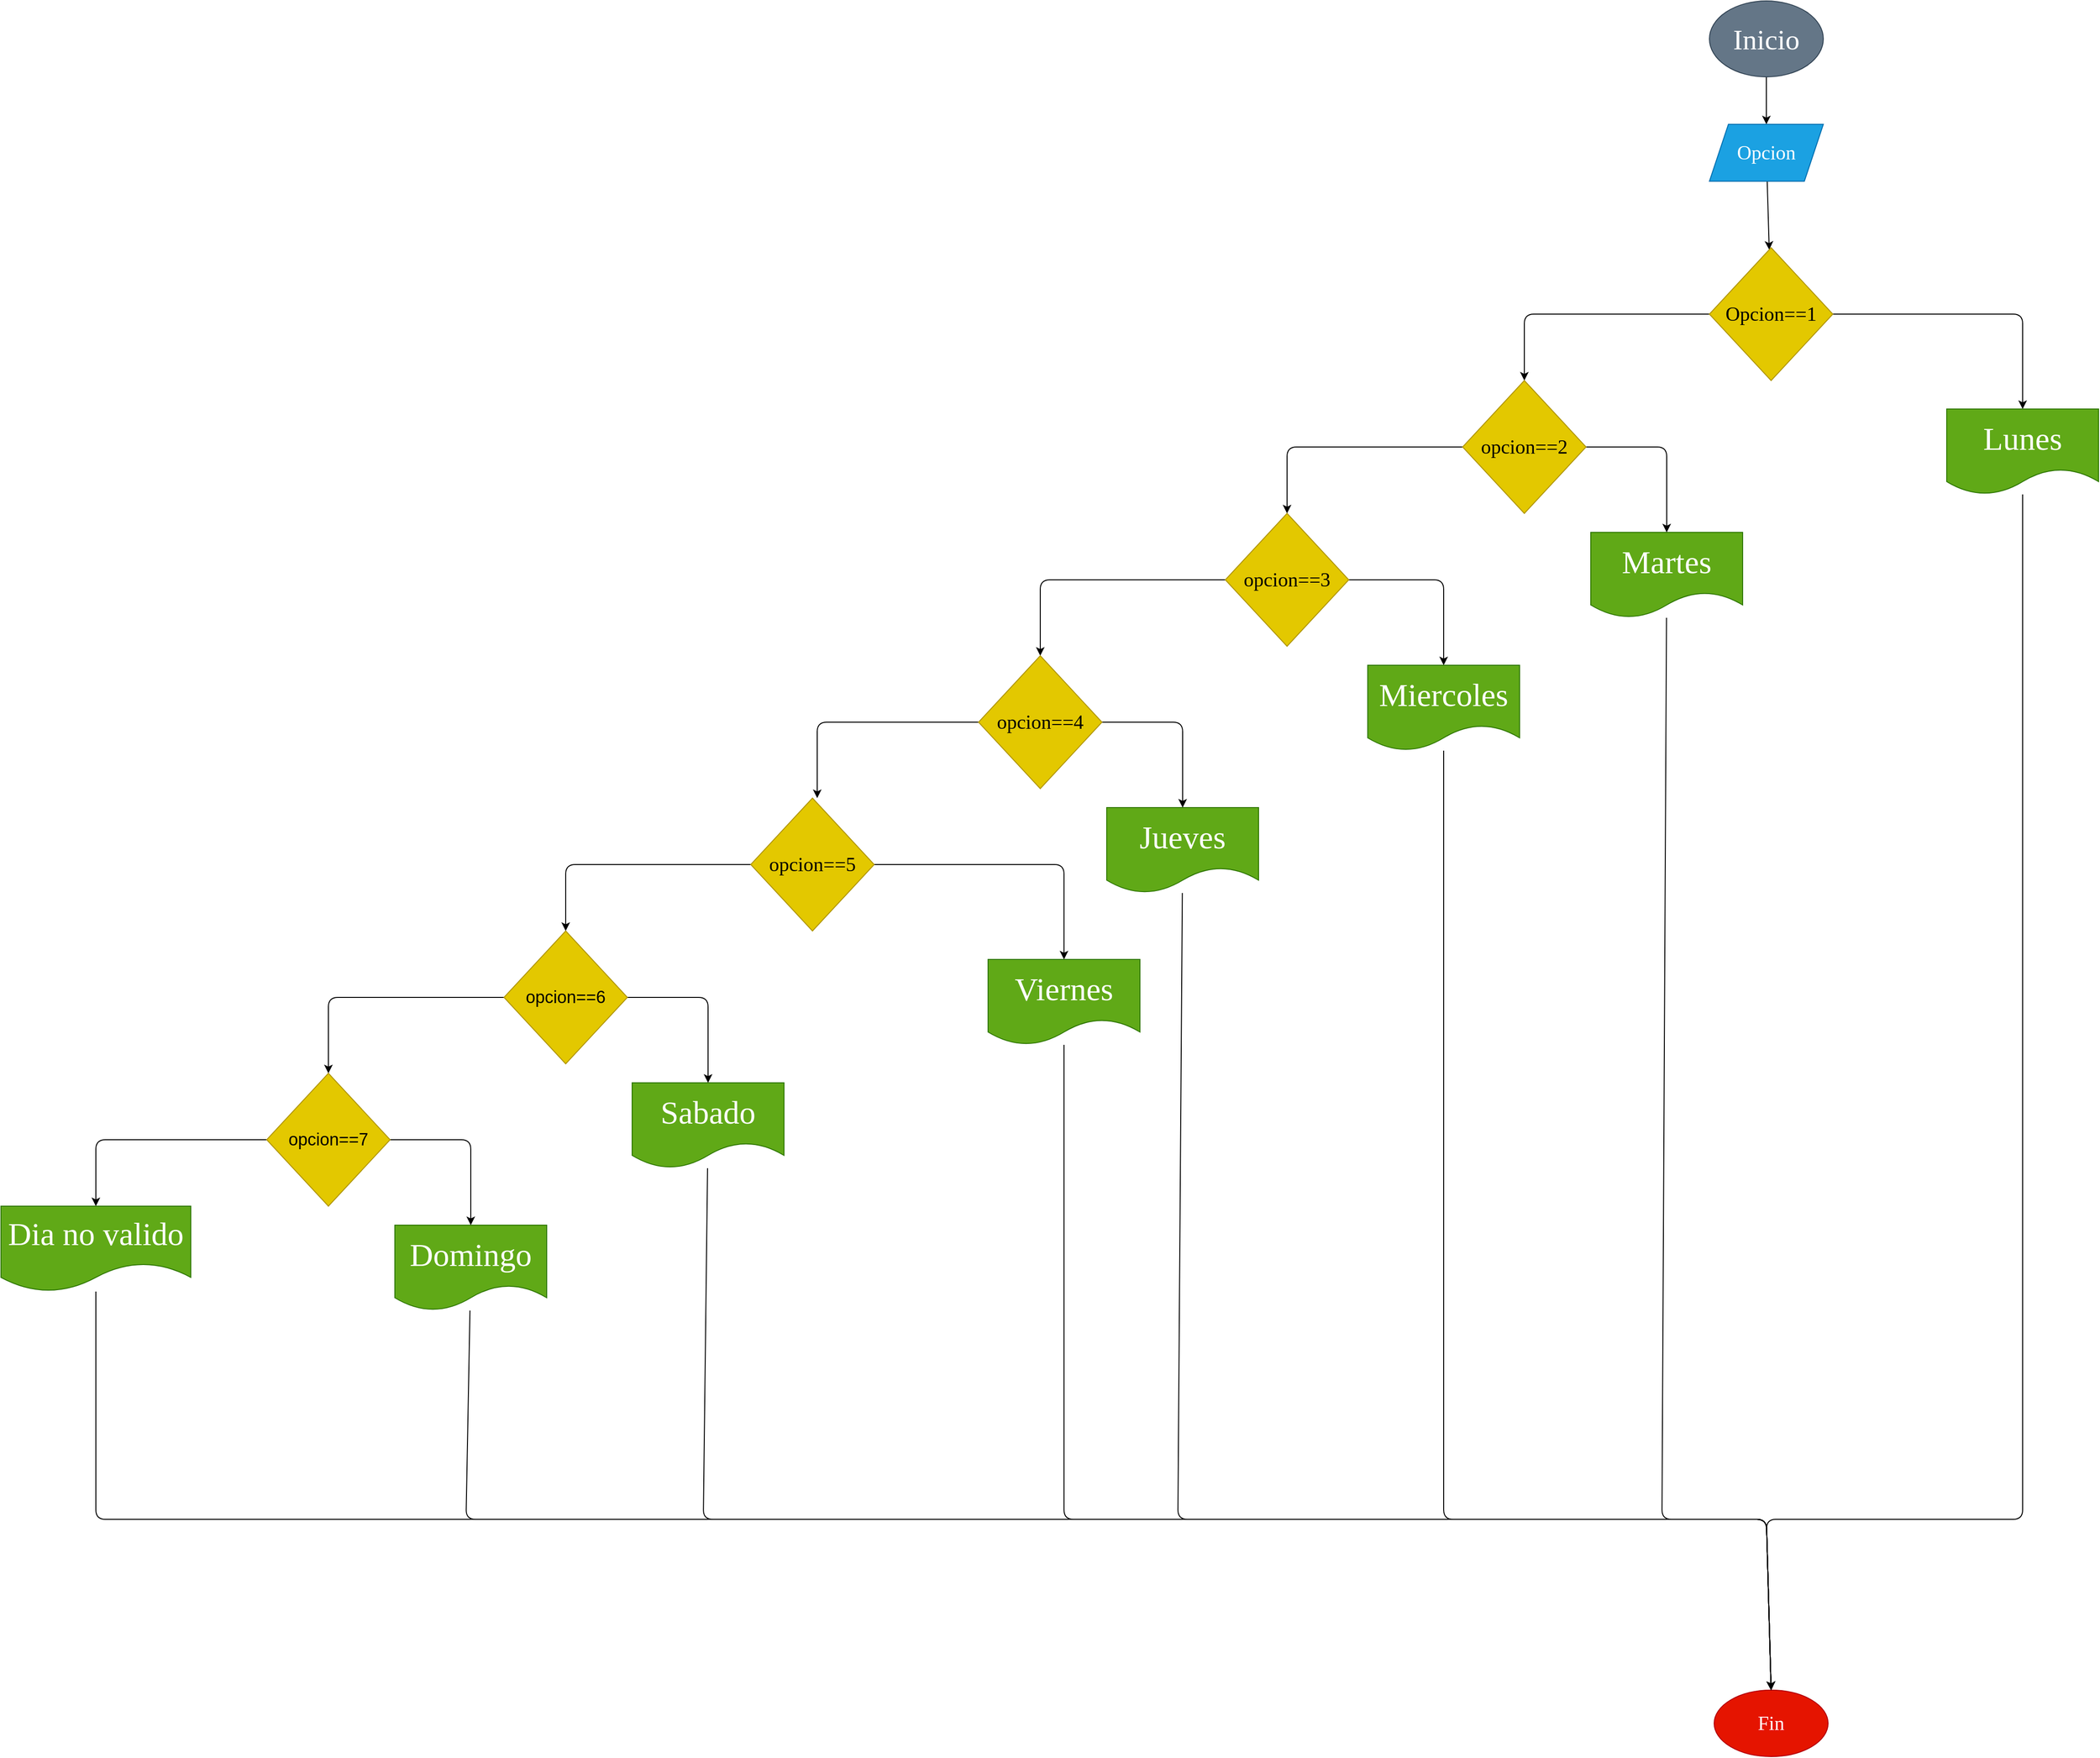 <mxfile>
    <diagram id="pAi_KdXQo00Ve_mjZ8XZ" name="Página-1">
        <mxGraphModel dx="7401" dy="2740" grid="1" gridSize="10" guides="1" tooltips="1" connect="1" arrows="1" fold="1" page="1" pageScale="1" pageWidth="827" pageHeight="1169" math="0" shadow="0">
            <root>
                <mxCell id="0"/>
                <mxCell id="1" parent="0"/>
                <mxCell id="4" value="" style="edgeStyle=none;html=1;fontSize=18;" parent="1" source="2" target="3" edge="1">
                    <mxGeometry relative="1" as="geometry"/>
                </mxCell>
                <mxCell id="2" value="&lt;font style=&quot;font-size: 30px;&quot;&gt;Inicio&lt;/font&gt;" style="ellipse;whiteSpace=wrap;html=1;fillColor=#647687;fontColor=#ffffff;strokeColor=#314354;fontFamily=Comic Sans MS;fontSize=30;" parent="1" vertex="1">
                    <mxGeometry x="250" y="80" width="120" height="80" as="geometry"/>
                </mxCell>
                <mxCell id="6" style="edgeStyle=none;html=1;fontSize=18;" parent="1" source="3" target="5" edge="1">
                    <mxGeometry relative="1" as="geometry"/>
                </mxCell>
                <mxCell id="3" value="&lt;font style=&quot;font-size: 21px&quot;&gt;Opcion&lt;/font&gt;" style="shape=parallelogram;perimeter=parallelogramPerimeter;whiteSpace=wrap;html=1;fixedSize=1;fillColor=#1ba1e2;fontColor=#ffffff;strokeColor=#006EAF;fontFamily=Comic Sans MS;fontSize=21;" parent="1" vertex="1">
                    <mxGeometry x="250" y="210" width="120" height="60" as="geometry"/>
                </mxCell>
                <mxCell id="28" style="edgeStyle=none;html=1;" parent="1" source="5" target="55" edge="1">
                    <mxGeometry relative="1" as="geometry">
                        <Array as="points">
                            <mxPoint x="580" y="410"/>
                        </Array>
                        <mxPoint x="585" y="500" as="targetPoint"/>
                    </mxGeometry>
                </mxCell>
                <mxCell id="46" style="edgeStyle=none;html=1;fontSize=18;entryX=0.5;entryY=0;entryDx=0;entryDy=0;" parent="1" source="5" target="42" edge="1">
                    <mxGeometry relative="1" as="geometry">
                        <Array as="points">
                            <mxPoint x="55" y="410"/>
                        </Array>
                        <mxPoint x="5.0" y="480" as="targetPoint"/>
                    </mxGeometry>
                </mxCell>
                <mxCell id="5" value="Opcion==1" style="rhombus;whiteSpace=wrap;html=1;fontSize=21;fillColor=#e3c800;fontColor=#000000;strokeColor=#B09500;fontFamily=Comic Sans MS;" parent="1" vertex="1">
                    <mxGeometry x="250" y="340" width="130" height="140" as="geometry"/>
                </mxCell>
                <mxCell id="23" value="Fin" style="ellipse;whiteSpace=wrap;html=1;fontSize=21;fillColor=#e51400;fontColor=#ffffff;strokeColor=#B20000;fontFamily=Comic Sans MS;" parent="1" vertex="1">
                    <mxGeometry x="255" y="1860" width="120" height="70" as="geometry"/>
                </mxCell>
                <mxCell id="113" style="edgeStyle=none;html=1;entryX=0.5;entryY=0;entryDx=0;entryDy=0;fontFamily=Comic Sans MS;fontSize=34;" edge="1" parent="1" source="37" target="23">
                    <mxGeometry relative="1" as="geometry">
                        <Array as="points">
                            <mxPoint x="200" y="1680"/>
                            <mxPoint x="310" y="1680"/>
                        </Array>
                    </mxGeometry>
                </mxCell>
                <mxCell id="37" value="Martes" style="shape=document;whiteSpace=wrap;html=1;boundedLbl=1;fontSize=34;fillColor=#60a917;fontColor=#ffffff;strokeColor=#2D7600;fontFamily=Comic Sans MS;" parent="1" vertex="1">
                    <mxGeometry x="125" y="640" width="160" height="90" as="geometry"/>
                </mxCell>
                <mxCell id="40" style="edgeStyle=none;html=1;" parent="1" source="42" target="37" edge="1">
                    <mxGeometry relative="1" as="geometry">
                        <Array as="points">
                            <mxPoint x="205" y="550"/>
                        </Array>
                        <mxPoint x="205" y="640" as="targetPoint"/>
                    </mxGeometry>
                </mxCell>
                <mxCell id="41" style="edgeStyle=none;html=1;fontSize=18;entryX=0.5;entryY=0;entryDx=0;entryDy=0;" parent="1" source="42" target="70" edge="1">
                    <mxGeometry relative="1" as="geometry">
                        <Array as="points">
                            <mxPoint x="-195" y="550"/>
                        </Array>
                        <mxPoint x="-200" y="620" as="targetPoint"/>
                    </mxGeometry>
                </mxCell>
                <mxCell id="42" value="opcion==2" style="rhombus;whiteSpace=wrap;html=1;fontSize=21;fillColor=#e3c800;fontColor=#000000;strokeColor=#B09500;fontFamily=Comic Sans MS;" parent="1" vertex="1">
                    <mxGeometry x="-10" y="480" width="130" height="140" as="geometry"/>
                </mxCell>
                <mxCell id="115" style="edgeStyle=none;html=1;entryX=0.5;entryY=0;entryDx=0;entryDy=0;fontFamily=Comic Sans MS;fontSize=34;" edge="1" parent="1" source="55" target="23">
                    <mxGeometry relative="1" as="geometry">
                        <Array as="points">
                            <mxPoint x="580" y="1680"/>
                            <mxPoint x="310" y="1680"/>
                        </Array>
                    </mxGeometry>
                </mxCell>
                <mxCell id="55" value="Lunes" style="shape=document;whiteSpace=wrap;html=1;boundedLbl=1;fontSize=34;fillColor=#60a917;fontColor=#ffffff;strokeColor=#2D7600;fontFamily=Comic Sans MS;" parent="1" vertex="1">
                    <mxGeometry x="500" y="510" width="160" height="90" as="geometry"/>
                </mxCell>
                <mxCell id="68" style="edgeStyle=none;html=1;" parent="1" source="70" target="79" edge="1">
                    <mxGeometry relative="1" as="geometry">
                        <Array as="points">
                            <mxPoint x="-30" y="690"/>
                        </Array>
                        <mxPoint x="75" y="790" as="targetPoint"/>
                    </mxGeometry>
                </mxCell>
                <mxCell id="69" style="edgeStyle=none;html=1;fontSize=18;entryX=0.5;entryY=0;entryDx=0;entryDy=0;" parent="1" source="70" target="76" edge="1">
                    <mxGeometry relative="1" as="geometry">
                        <Array as="points">
                            <mxPoint x="-455" y="690"/>
                        </Array>
                        <mxPoint x="-505.0" y="770" as="targetPoint"/>
                    </mxGeometry>
                </mxCell>
                <mxCell id="70" value="opcion==3" style="rhombus;whiteSpace=wrap;html=1;fontSize=21;fillColor=#e3c800;fontColor=#000000;strokeColor=#B09500;fontFamily=Comic Sans MS;" parent="1" vertex="1">
                    <mxGeometry x="-260" y="620" width="130" height="140" as="geometry"/>
                </mxCell>
                <mxCell id="109" style="edgeStyle=none;html=1;entryX=0.5;entryY=0;entryDx=0;entryDy=0;fontFamily=Comic Sans MS;fontSize=34;" edge="1" parent="1" source="73" target="23">
                    <mxGeometry relative="1" as="geometry">
                        <Array as="points">
                            <mxPoint x="-310" y="1680"/>
                            <mxPoint x="310" y="1680"/>
                        </Array>
                    </mxGeometry>
                </mxCell>
                <mxCell id="73" value="Jueves" style="shape=document;whiteSpace=wrap;html=1;boundedLbl=1;fontSize=34;fillColor=#60a917;fontColor=#ffffff;strokeColor=#2D7600;fontFamily=Comic Sans MS;" parent="1" vertex="1">
                    <mxGeometry x="-385" y="930" width="160" height="90" as="geometry"/>
                </mxCell>
                <mxCell id="74" style="edgeStyle=none;html=1;" parent="1" source="76" target="73" edge="1">
                    <mxGeometry relative="1" as="geometry">
                        <Array as="points">
                            <mxPoint x="-305" y="840"/>
                        </Array>
                        <mxPoint x="-305" y="930" as="targetPoint"/>
                    </mxGeometry>
                </mxCell>
                <mxCell id="75" style="edgeStyle=none;html=1;fontSize=18;" parent="1" source="76" edge="1">
                    <mxGeometry relative="1" as="geometry">
                        <Array as="points">
                            <mxPoint x="-690" y="840"/>
                        </Array>
                        <mxPoint x="-690" y="920" as="targetPoint"/>
                    </mxGeometry>
                </mxCell>
                <mxCell id="76" value="opcion==4" style="rhombus;whiteSpace=wrap;html=1;fontSize=21;fillColor=#e3c800;fontColor=#000000;strokeColor=#B09500;fontFamily=Comic Sans MS;" parent="1" vertex="1">
                    <mxGeometry x="-520" y="770" width="130" height="140" as="geometry"/>
                </mxCell>
                <mxCell id="111" style="edgeStyle=none;html=1;entryX=0.5;entryY=0;entryDx=0;entryDy=0;fontFamily=Comic Sans MS;fontSize=34;" edge="1" parent="1" source="79" target="23">
                    <mxGeometry relative="1" as="geometry">
                        <Array as="points">
                            <mxPoint x="-30" y="1680"/>
                            <mxPoint x="310" y="1680"/>
                        </Array>
                    </mxGeometry>
                </mxCell>
                <mxCell id="79" value="Miercoles" style="shape=document;whiteSpace=wrap;html=1;boundedLbl=1;fontSize=34;fillColor=#60a917;fontColor=#ffffff;strokeColor=#2D7600;fontFamily=Comic Sans MS;" parent="1" vertex="1">
                    <mxGeometry x="-110" y="780" width="160" height="90" as="geometry"/>
                </mxCell>
                <mxCell id="80" style="edgeStyle=none;html=1;" parent="1" source="82" target="91" edge="1">
                    <mxGeometry relative="1" as="geometry">
                        <Array as="points">
                            <mxPoint x="-430" y="990"/>
                        </Array>
                        <mxPoint x="-425" y="1080" as="targetPoint"/>
                    </mxGeometry>
                </mxCell>
                <mxCell id="81" style="edgeStyle=none;html=1;fontSize=18;entryX=0.5;entryY=0;entryDx=0;entryDy=0;" parent="1" source="82" target="88" edge="1">
                    <mxGeometry relative="1" as="geometry">
                        <Array as="points">
                            <mxPoint x="-955" y="990"/>
                        </Array>
                        <mxPoint x="-1005.0" y="1060" as="targetPoint"/>
                    </mxGeometry>
                </mxCell>
                <mxCell id="82" value="opcion==5" style="rhombus;whiteSpace=wrap;html=1;fontSize=21;fillColor=#e3c800;fontColor=#000000;strokeColor=#B09500;fontFamily=Comic Sans MS;" parent="1" vertex="1">
                    <mxGeometry x="-760" y="920" width="130" height="140" as="geometry"/>
                </mxCell>
                <mxCell id="116" style="edgeStyle=none;html=1;entryX=0.5;entryY=0;entryDx=0;entryDy=0;fontFamily=Comic Sans MS;fontSize=34;" edge="1" parent="1" source="85" target="23">
                    <mxGeometry relative="1" as="geometry">
                        <Array as="points">
                            <mxPoint x="-810" y="1680"/>
                            <mxPoint x="310" y="1680"/>
                        </Array>
                    </mxGeometry>
                </mxCell>
                <mxCell id="85" value="Sabado" style="shape=document;whiteSpace=wrap;html=1;boundedLbl=1;fontSize=34;fillColor=#60a917;fontColor=#ffffff;strokeColor=#2D7600;fontFamily=Comic Sans MS;" parent="1" vertex="1">
                    <mxGeometry x="-885" y="1220" width="160" height="90" as="geometry"/>
                </mxCell>
                <mxCell id="86" style="edgeStyle=none;html=1;" parent="1" source="88" target="85" edge="1">
                    <mxGeometry relative="1" as="geometry">
                        <Array as="points">
                            <mxPoint x="-805" y="1130"/>
                        </Array>
                        <mxPoint x="-805" y="1220" as="targetPoint"/>
                    </mxGeometry>
                </mxCell>
                <mxCell id="87" style="edgeStyle=none;html=1;fontSize=18;entryX=0.5;entryY=0;entryDx=0;entryDy=0;" parent="1" source="88" target="95" edge="1">
                    <mxGeometry relative="1" as="geometry">
                        <Array as="points">
                            <mxPoint x="-1205" y="1130"/>
                        </Array>
                        <mxPoint x="-1200" y="1210" as="targetPoint"/>
                    </mxGeometry>
                </mxCell>
                <mxCell id="88" value="opcion==6" style="rhombus;whiteSpace=wrap;html=1;fontSize=18;fillColor=#e3c800;fontColor=#000000;strokeColor=#B09500;" parent="1" vertex="1">
                    <mxGeometry x="-1020" y="1060" width="130" height="140" as="geometry"/>
                </mxCell>
                <mxCell id="107" style="edgeStyle=none;html=1;entryX=0.5;entryY=0;entryDx=0;entryDy=0;fontFamily=Comic Sans MS;fontSize=34;" edge="1" parent="1" source="91" target="23">
                    <mxGeometry relative="1" as="geometry">
                        <Array as="points">
                            <mxPoint x="-430" y="1680"/>
                            <mxPoint x="310" y="1680"/>
                        </Array>
                    </mxGeometry>
                </mxCell>
                <mxCell id="91" value="Viernes" style="shape=document;whiteSpace=wrap;html=1;boundedLbl=1;fontSize=34;fillColor=#60a917;fontColor=#ffffff;strokeColor=#2D7600;fontFamily=Comic Sans MS;" parent="1" vertex="1">
                    <mxGeometry x="-510" y="1090" width="160" height="90" as="geometry"/>
                </mxCell>
                <mxCell id="104" style="edgeStyle=none;html=1;entryX=0.5;entryY=0;entryDx=0;entryDy=0;fontFamily=Comic Sans MS;fontSize=34;" edge="1" parent="1" source="92" target="23">
                    <mxGeometry relative="1" as="geometry">
                        <Array as="points">
                            <mxPoint x="-1060" y="1680"/>
                            <mxPoint x="310" y="1680"/>
                        </Array>
                    </mxGeometry>
                </mxCell>
                <mxCell id="92" value="Domingo" style="shape=document;whiteSpace=wrap;html=1;boundedLbl=1;fontSize=34;fillColor=#60a917;fontColor=#ffffff;strokeColor=#2D7600;fontFamily=Comic Sans MS;" parent="1" vertex="1">
                    <mxGeometry x="-1135" y="1370" width="160" height="90" as="geometry"/>
                </mxCell>
                <mxCell id="93" style="edgeStyle=none;html=1;" parent="1" source="95" target="92" edge="1">
                    <mxGeometry relative="1" as="geometry">
                        <Array as="points">
                            <mxPoint x="-1055" y="1280"/>
                        </Array>
                        <mxPoint x="-1055" y="1370" as="targetPoint"/>
                    </mxGeometry>
                </mxCell>
                <mxCell id="94" style="edgeStyle=none;html=1;fontSize=18;entryX=0.5;entryY=0;entryDx=0;entryDy=0;" parent="1" source="95" target="98" edge="1">
                    <mxGeometry relative="1" as="geometry">
                        <Array as="points">
                            <mxPoint x="-1450" y="1280"/>
                        </Array>
                        <mxPoint x="-1450" y="1360" as="targetPoint"/>
                    </mxGeometry>
                </mxCell>
                <mxCell id="95" value="opcion==7" style="rhombus;whiteSpace=wrap;html=1;fontSize=18;fillColor=#e3c800;fontColor=#000000;strokeColor=#B09500;" parent="1" vertex="1">
                    <mxGeometry x="-1270" y="1210" width="130" height="140" as="geometry"/>
                </mxCell>
                <mxCell id="103" style="edgeStyle=none;html=1;fontFamily=Comic Sans MS;fontSize=34;entryX=0.5;entryY=0;entryDx=0;entryDy=0;" edge="1" parent="1" source="98" target="23">
                    <mxGeometry relative="1" as="geometry">
                        <Array as="points">
                            <mxPoint x="-1450" y="1680"/>
                            <mxPoint x="310" y="1680"/>
                        </Array>
                    </mxGeometry>
                </mxCell>
                <mxCell id="98" value="Dia no valido" style="shape=document;whiteSpace=wrap;html=1;boundedLbl=1;fontSize=34;fillColor=#60a917;size=0.333;fontColor=#ffffff;strokeColor=#2D7600;fontFamily=Comic Sans MS;" parent="1" vertex="1">
                    <mxGeometry x="-1550" y="1350" width="200" height="90" as="geometry"/>
                </mxCell>
            </root>
        </mxGraphModel>
    </diagram>
</mxfile>